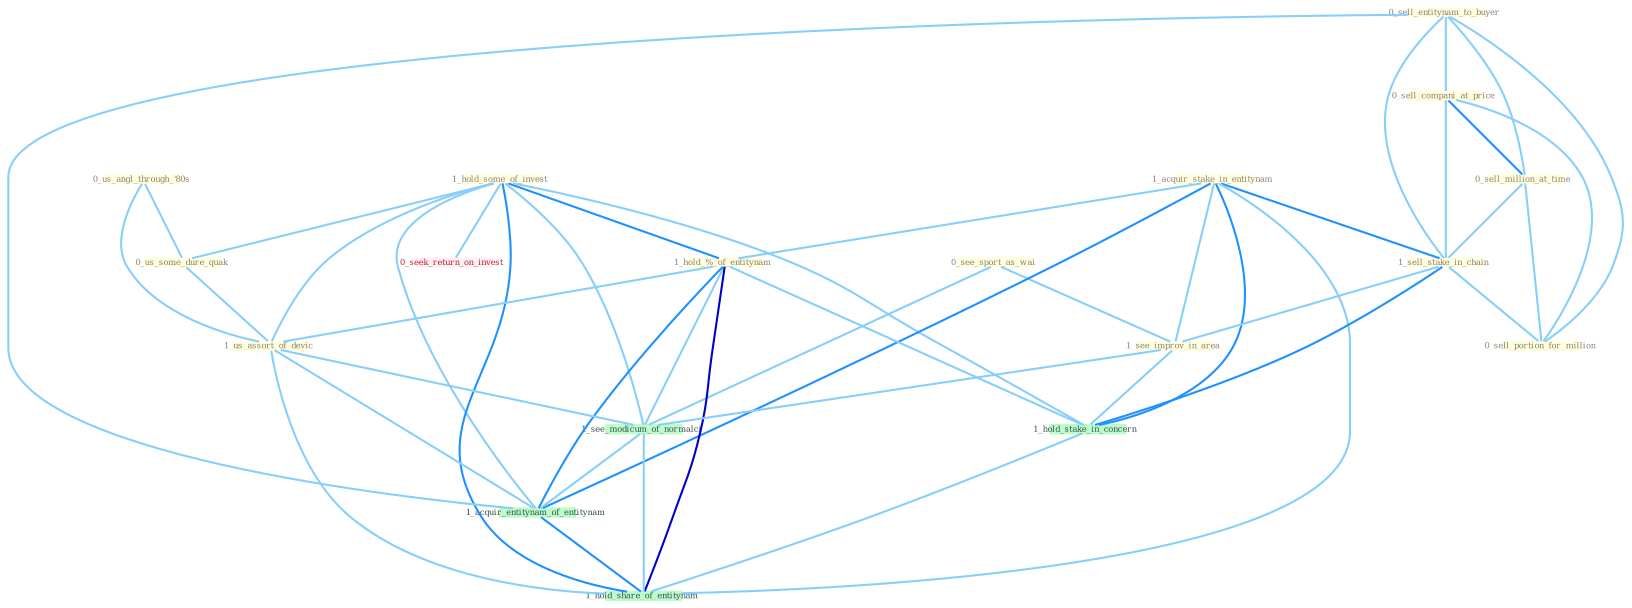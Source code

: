 Graph G{ 
    node
    [shape=polygon,style=filled,width=.5,height=.06,color="#BDFCC9",fixedsize=true,fontsize=4,
    fontcolor="#2f4f4f"];
    {node
    [color="#ffffe0", fontcolor="#8b7d6b"] "1_hold_some_of_invest " "0_sell_entitynam_to_buyer " "0_us_angl_through_'80s " "0_sell_compani_at_price " "0_us_some_dure_quak " "0_see_sport_as_wai " "0_sell_million_at_time " "1_acquir_stake_in_entitynam " "1_hold_%_of_entitynam " "1_sell_stake_in_chain " "1_see_improv_in_area " "0_sell_portion_for_million " "1_us_assort_of_devic "}
{node [color="#fff0f5", fontcolor="#b22222"] "0_seek_return_on_invest "}
edge [color="#B0E2FF"];

	"1_hold_some_of_invest " -- "0_us_some_dure_quak " [w="1", color="#87cefa" ];
	"1_hold_some_of_invest " -- "1_hold_%_of_entitynam " [w="2", color="#1e90ff" , len=0.8];
	"1_hold_some_of_invest " -- "1_us_assort_of_devic " [w="1", color="#87cefa" ];
	"1_hold_some_of_invest " -- "1_hold_stake_in_concern " [w="1", color="#87cefa" ];
	"1_hold_some_of_invest " -- "0_seek_return_on_invest " [w="1", color="#87cefa" ];
	"1_hold_some_of_invest " -- "1_see_modicum_of_normalci " [w="1", color="#87cefa" ];
	"1_hold_some_of_invest " -- "1_acquir_entitynam_of_entitynam " [w="1", color="#87cefa" ];
	"1_hold_some_of_invest " -- "1_hold_share_of_entitynam " [w="2", color="#1e90ff" , len=0.8];
	"0_sell_entitynam_to_buyer " -- "0_sell_compani_at_price " [w="1", color="#87cefa" ];
	"0_sell_entitynam_to_buyer " -- "0_sell_million_at_time " [w="1", color="#87cefa" ];
	"0_sell_entitynam_to_buyer " -- "1_sell_stake_in_chain " [w="1", color="#87cefa" ];
	"0_sell_entitynam_to_buyer " -- "0_sell_portion_for_million " [w="1", color="#87cefa" ];
	"0_sell_entitynam_to_buyer " -- "1_acquir_entitynam_of_entitynam " [w="1", color="#87cefa" ];
	"0_us_angl_through_'80s " -- "0_us_some_dure_quak " [w="1", color="#87cefa" ];
	"0_us_angl_through_'80s " -- "1_us_assort_of_devic " [w="1", color="#87cefa" ];
	"0_sell_compani_at_price " -- "0_sell_million_at_time " [w="2", color="#1e90ff" , len=0.8];
	"0_sell_compani_at_price " -- "1_sell_stake_in_chain " [w="1", color="#87cefa" ];
	"0_sell_compani_at_price " -- "0_sell_portion_for_million " [w="1", color="#87cefa" ];
	"0_us_some_dure_quak " -- "1_us_assort_of_devic " [w="1", color="#87cefa" ];
	"0_see_sport_as_wai " -- "1_see_improv_in_area " [w="1", color="#87cefa" ];
	"0_see_sport_as_wai " -- "1_see_modicum_of_normalci " [w="1", color="#87cefa" ];
	"0_sell_million_at_time " -- "1_sell_stake_in_chain " [w="1", color="#87cefa" ];
	"0_sell_million_at_time " -- "0_sell_portion_for_million " [w="1", color="#87cefa" ];
	"1_acquir_stake_in_entitynam " -- "1_hold_%_of_entitynam " [w="1", color="#87cefa" ];
	"1_acquir_stake_in_entitynam " -- "1_sell_stake_in_chain " [w="2", color="#1e90ff" , len=0.8];
	"1_acquir_stake_in_entitynam " -- "1_see_improv_in_area " [w="1", color="#87cefa" ];
	"1_acquir_stake_in_entitynam " -- "1_hold_stake_in_concern " [w="2", color="#1e90ff" , len=0.8];
	"1_acquir_stake_in_entitynam " -- "1_acquir_entitynam_of_entitynam " [w="2", color="#1e90ff" , len=0.8];
	"1_acquir_stake_in_entitynam " -- "1_hold_share_of_entitynam " [w="1", color="#87cefa" ];
	"1_hold_%_of_entitynam " -- "1_us_assort_of_devic " [w="1", color="#87cefa" ];
	"1_hold_%_of_entitynam " -- "1_hold_stake_in_concern " [w="1", color="#87cefa" ];
	"1_hold_%_of_entitynam " -- "1_see_modicum_of_normalci " [w="1", color="#87cefa" ];
	"1_hold_%_of_entitynam " -- "1_acquir_entitynam_of_entitynam " [w="2", color="#1e90ff" , len=0.8];
	"1_hold_%_of_entitynam " -- "1_hold_share_of_entitynam " [w="3", color="#0000cd" , len=0.6];
	"1_sell_stake_in_chain " -- "1_see_improv_in_area " [w="1", color="#87cefa" ];
	"1_sell_stake_in_chain " -- "0_sell_portion_for_million " [w="1", color="#87cefa" ];
	"1_sell_stake_in_chain " -- "1_hold_stake_in_concern " [w="2", color="#1e90ff" , len=0.8];
	"1_see_improv_in_area " -- "1_hold_stake_in_concern " [w="1", color="#87cefa" ];
	"1_see_improv_in_area " -- "1_see_modicum_of_normalci " [w="1", color="#87cefa" ];
	"1_us_assort_of_devic " -- "1_see_modicum_of_normalci " [w="1", color="#87cefa" ];
	"1_us_assort_of_devic " -- "1_acquir_entitynam_of_entitynam " [w="1", color="#87cefa" ];
	"1_us_assort_of_devic " -- "1_hold_share_of_entitynam " [w="1", color="#87cefa" ];
	"1_hold_stake_in_concern " -- "1_hold_share_of_entitynam " [w="1", color="#87cefa" ];
	"1_see_modicum_of_normalci " -- "1_acquir_entitynam_of_entitynam " [w="1", color="#87cefa" ];
	"1_see_modicum_of_normalci " -- "1_hold_share_of_entitynam " [w="1", color="#87cefa" ];
	"1_acquir_entitynam_of_entitynam " -- "1_hold_share_of_entitynam " [w="2", color="#1e90ff" , len=0.8];
}